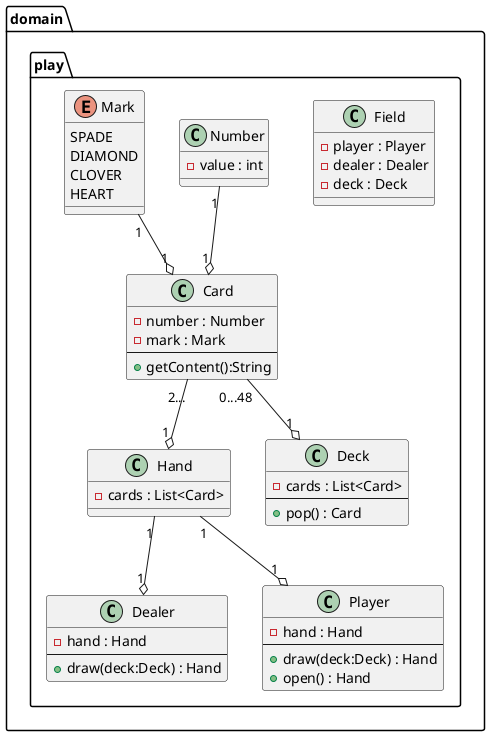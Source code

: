 @startuml
'https://plantuml.com/sequence-diagram

skinparam defaultFontName Cica

package domain.play {
    class Field{
        -player : Player
        -dealer : Dealer
        -deck : Deck
    }

    class Dealer {
        -hand : Hand
        --
        +draw(deck:Deck) : Hand
    }

    class Player {
        -hand : Hand
        --
        +draw(deck:Deck) : Hand
        +open() : Hand
    }

    class Hand {
        -cards : List<Card>
    }

    class Card {
        -number : Number
        -mark : Mark
        --
        +getContent():String
    }

    Hand "1" --o "1" Player
    Hand "1" --o "1" Dealer
    Card "2..." --o "1" Hand

    class Number {
        -value : int
    }

    enum Mark {
        SPADE
        DIAMOND
        CLOVER
        HEART
    }

    Mark "1" --o "1" Card
    Number "1" --o "1" Card

    class Deck {
        -cards : List<Card>
        --
        +pop() : Card
    }

    Card "0...48" --o "1" Deck
}
@enduml
